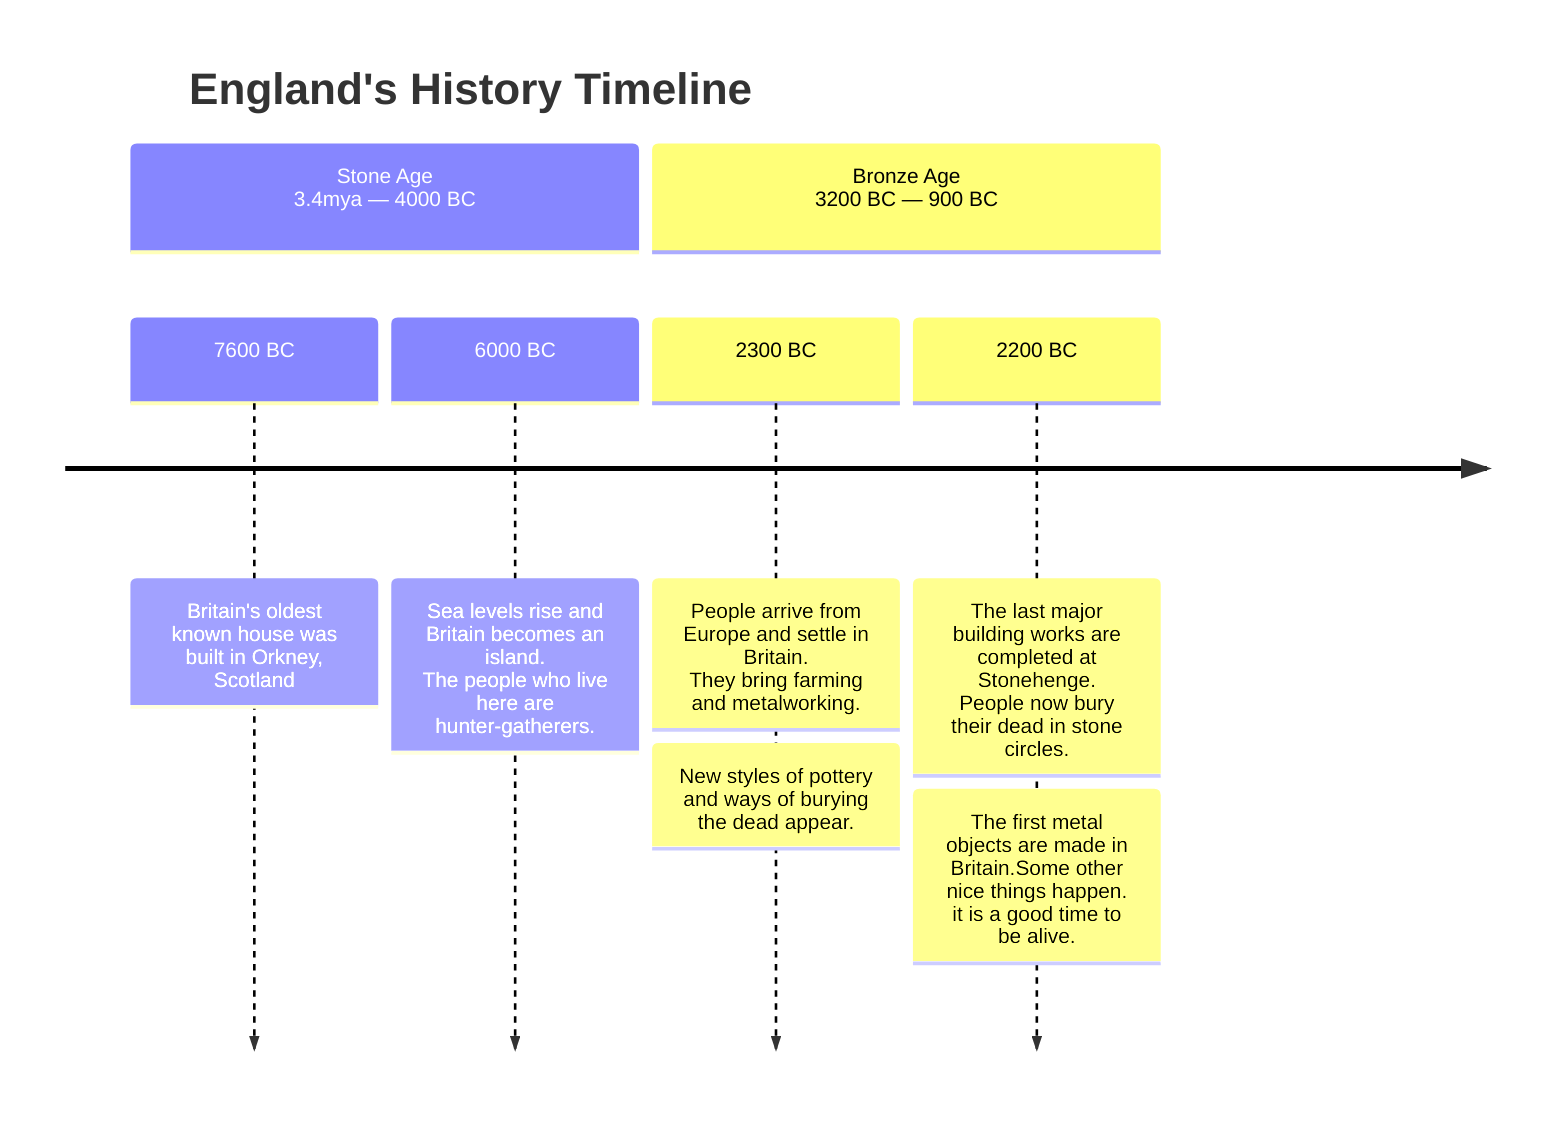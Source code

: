 timeline
	title England's History Timeline
	section Stone Age<br> 3.4mya — 4000 BC
		7600 BC : Britain's oldest known house was built in Orkney, Scotland
		6000 BC : Sea levels rise and Britain becomes an island.<br> The people who live here are hunter-gatherers.
	section Bronze Age <br> 3200 BC — 900 BC
		2300 BC : People arrive from Europe and settle in Britain. <br>They bring farming and metalworking.
				: New styles of pottery and ways of burying the dead appear.
		2200 BC : The last major building works are completed at Stonehenge.<br> People now bury their dead in stone circles.
				: The first metal objects are made in Britain.Some other nice things happen. it is a good time to be alive.